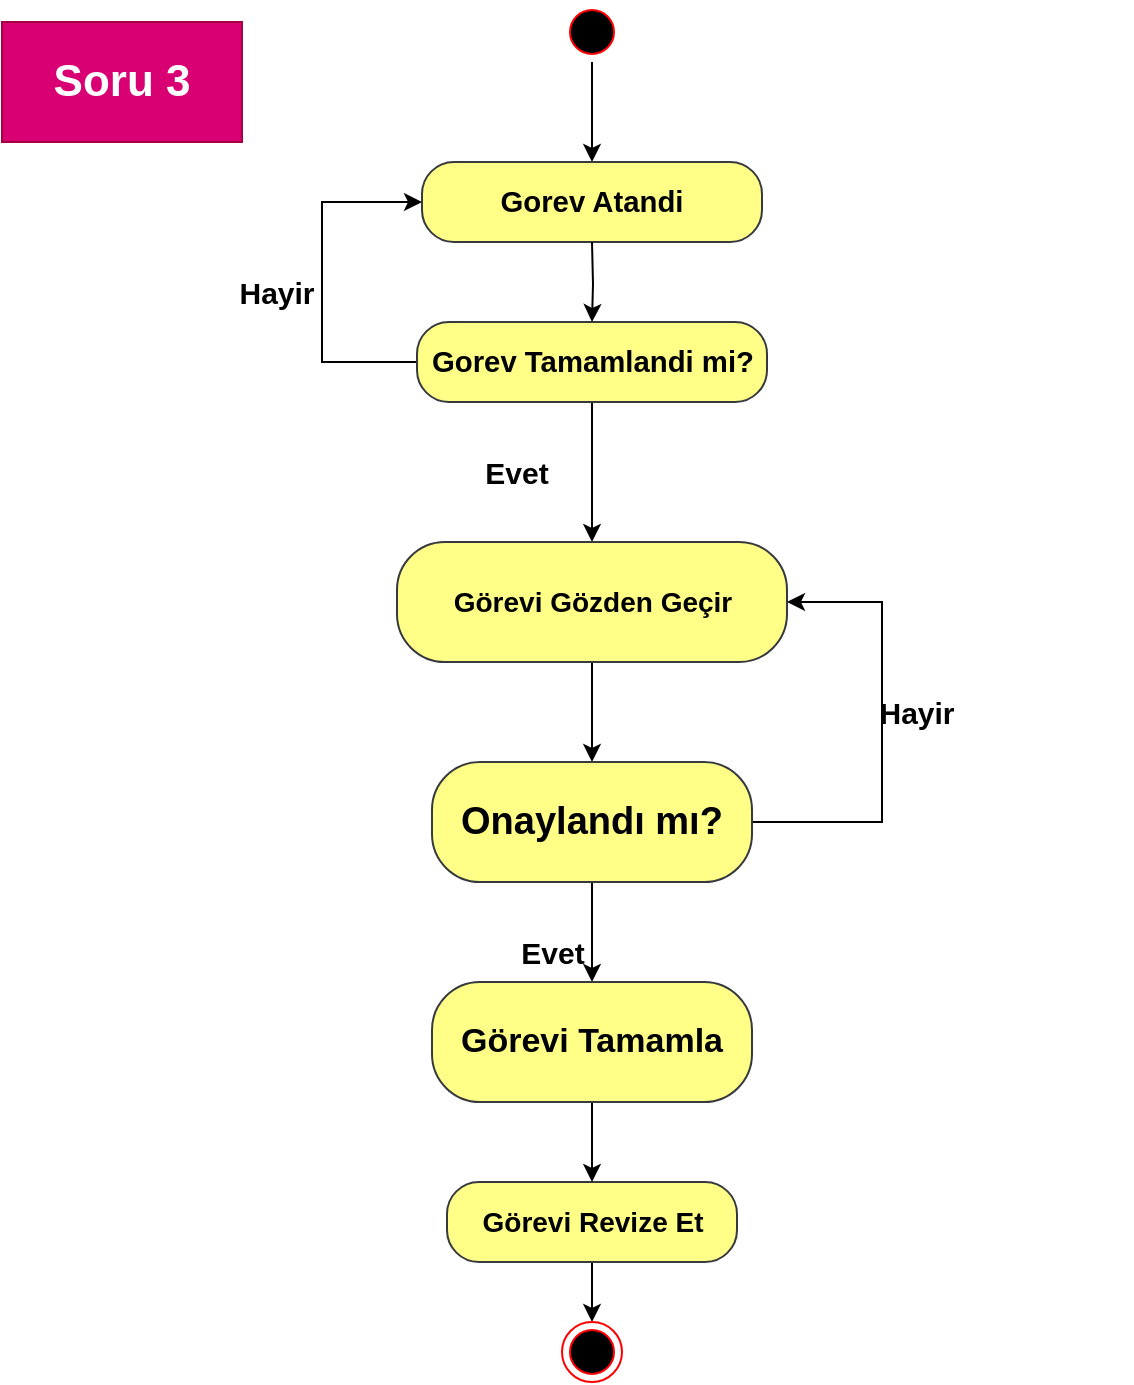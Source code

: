 <mxfile version="24.0.4" type="device">
  <diagram name="Page-1" id="ppZMmiEuSEUpjYbNcqeP">
    <mxGraphModel dx="1677" dy="865" grid="1" gridSize="10" guides="1" tooltips="1" connect="1" arrows="1" fold="1" page="1" pageScale="1" pageWidth="850" pageHeight="1100" math="0" shadow="0">
      <root>
        <mxCell id="0" />
        <mxCell id="1" parent="0" />
        <mxCell id="h48BC2gFiE21k5p0eHc1-1" value="&lt;b&gt;&lt;font style=&quot;font-size: 22px;&quot;&gt;Soru 3&lt;/font&gt;&lt;/b&gt;" style="rounded=0;whiteSpace=wrap;html=1;fillColor=#d80073;strokeColor=#A50040;fontColor=#ffffff;" vertex="1" parent="1">
          <mxGeometry x="120" y="60" width="120" height="60" as="geometry" />
        </mxCell>
        <mxCell id="h48BC2gFiE21k5p0eHc1-3" value="" style="edgeStyle=orthogonalEdgeStyle;rounded=0;orthogonalLoop=1;jettySize=auto;html=1;entryX=0.5;entryY=0;entryDx=0;entryDy=0;" edge="1" parent="1" source="h48BC2gFiE21k5p0eHc1-4" target="h48BC2gFiE21k5p0eHc1-6">
          <mxGeometry relative="1" as="geometry">
            <mxPoint x="395" y="125" as="targetPoint" />
          </mxGeometry>
        </mxCell>
        <mxCell id="h48BC2gFiE21k5p0eHc1-4" value="" style="ellipse;html=1;shape=startState;fillColor=#000000;strokeColor=#ff0000;" vertex="1" parent="1">
          <mxGeometry x="400" y="50" width="30" height="30" as="geometry" />
        </mxCell>
        <mxCell id="h48BC2gFiE21k5p0eHc1-6" value="&lt;span style=&quot;font-size: 14.667px;&quot;&gt;&lt;b&gt;Gorev Atandi&lt;/b&gt;&lt;/span&gt;" style="rounded=1;whiteSpace=wrap;html=1;arcSize=40;fillColor=#ffff88;strokeColor=#36393d;" vertex="1" parent="1">
          <mxGeometry x="330" y="130" width="170" height="40" as="geometry" />
        </mxCell>
        <mxCell id="h48BC2gFiE21k5p0eHc1-87" style="edgeStyle=orthogonalEdgeStyle;rounded=0;orthogonalLoop=1;jettySize=auto;html=1;exitX=0.5;exitY=1;exitDx=0;exitDy=0;entryX=0.5;entryY=0;entryDx=0;entryDy=0;" edge="1" parent="1" source="h48BC2gFiE21k5p0eHc1-11" target="h48BC2gFiE21k5p0eHc1-71">
          <mxGeometry relative="1" as="geometry" />
        </mxCell>
        <mxCell id="h48BC2gFiE21k5p0eHc1-11" value="&lt;b style=&quot;font-size: 14px;&quot;&gt;Görevi Revize Et&lt;/b&gt;" style="rounded=1;whiteSpace=wrap;html=1;arcSize=40;fillColor=#ffff88;strokeColor=#36393d;" vertex="1" parent="1">
          <mxGeometry x="342.5" y="640" width="145" height="40" as="geometry" />
        </mxCell>
        <mxCell id="h48BC2gFiE21k5p0eHc1-45" value="&lt;b style=&quot;font-size: 15px;&quot;&gt;Hayir&lt;/b&gt;" style="text;html=1;align=center;verticalAlign=middle;whiteSpace=wrap;rounded=0;" vertex="1" parent="1">
          <mxGeometry x="150" y="180" width="215" height="30" as="geometry" />
        </mxCell>
        <mxCell id="h48BC2gFiE21k5p0eHc1-55" value="" style="edgeStyle=orthogonalEdgeStyle;rounded=0;orthogonalLoop=1;jettySize=auto;html=1;" edge="1" parent="1" source="h48BC2gFiE21k5p0eHc1-51" target="h48BC2gFiE21k5p0eHc1-54">
          <mxGeometry relative="1" as="geometry" />
        </mxCell>
        <mxCell id="h48BC2gFiE21k5p0eHc1-76" style="edgeStyle=orthogonalEdgeStyle;rounded=0;orthogonalLoop=1;jettySize=auto;html=1;exitX=0;exitY=0.5;exitDx=0;exitDy=0;entryX=0;entryY=0.5;entryDx=0;entryDy=0;" edge="1" parent="1" source="h48BC2gFiE21k5p0eHc1-51" target="h48BC2gFiE21k5p0eHc1-6">
          <mxGeometry relative="1" as="geometry">
            <Array as="points">
              <mxPoint x="280" y="230" />
              <mxPoint x="280" y="150" />
            </Array>
          </mxGeometry>
        </mxCell>
        <mxCell id="h48BC2gFiE21k5p0eHc1-51" value="&lt;b&gt;&lt;span style=&quot;font-size:11.0pt;line-height:107%;&lt;br/&gt;font-family:&amp;quot;Calibri&amp;quot;,sans-serif;mso-ascii-theme-font:minor-latin;mso-fareast-font-family:&lt;br/&gt;Calibri;mso-fareast-theme-font:minor-latin;mso-hansi-theme-font:minor-latin;&lt;br/&gt;mso-bidi-font-family:Arial;mso-bidi-theme-font:minor-bidi;mso-ansi-language:&lt;br/&gt;TR;mso-fareast-language:EN-US;mso-bidi-language:AR-SA&quot;&gt;Gorev Tamamlandi mi?&lt;/span&gt;&lt;/b&gt;" style="rounded=1;whiteSpace=wrap;html=1;arcSize=40;fillColor=#ffff88;strokeColor=#36393d;" vertex="1" parent="1">
          <mxGeometry x="327.5" y="210" width="175" height="40" as="geometry" />
        </mxCell>
        <mxCell id="h48BC2gFiE21k5p0eHc1-52" style="edgeStyle=orthogonalEdgeStyle;rounded=0;orthogonalLoop=1;jettySize=auto;html=1;exitX=0.5;exitY=1;exitDx=0;exitDy=0;entryX=0.5;entryY=0;entryDx=0;entryDy=0;" edge="1" parent="1" target="h48BC2gFiE21k5p0eHc1-51">
          <mxGeometry relative="1" as="geometry">
            <mxPoint x="415" y="170" as="sourcePoint" />
          </mxGeometry>
        </mxCell>
        <mxCell id="h48BC2gFiE21k5p0eHc1-63" value="" style="edgeStyle=orthogonalEdgeStyle;rounded=0;orthogonalLoop=1;jettySize=auto;html=1;" edge="1" parent="1" source="h48BC2gFiE21k5p0eHc1-54" target="h48BC2gFiE21k5p0eHc1-62">
          <mxGeometry relative="1" as="geometry" />
        </mxCell>
        <mxCell id="h48BC2gFiE21k5p0eHc1-54" value="&lt;font style=&quot;font-size: 14px;&quot;&gt;&lt;b&gt;Görevi Gözden Geçir&lt;/b&gt;&lt;/font&gt;" style="whiteSpace=wrap;html=1;fillColor=#ffff88;strokeColor=#36393d;rounded=1;arcSize=40;" vertex="1" parent="1">
          <mxGeometry x="317.5" y="320" width="195" height="60" as="geometry" />
        </mxCell>
        <mxCell id="h48BC2gFiE21k5p0eHc1-66" value="" style="edgeStyle=orthogonalEdgeStyle;rounded=0;orthogonalLoop=1;jettySize=auto;html=1;" edge="1" parent="1" source="h48BC2gFiE21k5p0eHc1-62" target="h48BC2gFiE21k5p0eHc1-65">
          <mxGeometry relative="1" as="geometry" />
        </mxCell>
        <mxCell id="h48BC2gFiE21k5p0eHc1-81" style="edgeStyle=orthogonalEdgeStyle;rounded=0;orthogonalLoop=1;jettySize=auto;html=1;exitX=1;exitY=0.5;exitDx=0;exitDy=0;entryX=1;entryY=0.5;entryDx=0;entryDy=0;" edge="1" parent="1" source="h48BC2gFiE21k5p0eHc1-62" target="h48BC2gFiE21k5p0eHc1-54">
          <mxGeometry relative="1" as="geometry">
            <Array as="points">
              <mxPoint x="560" y="460" />
              <mxPoint x="560" y="350" />
            </Array>
          </mxGeometry>
        </mxCell>
        <mxCell id="h48BC2gFiE21k5p0eHc1-62" value="&lt;span style=&quot;font-size: 19px;&quot;&gt;&lt;b&gt;Onaylandı mı?&lt;/b&gt;&lt;/span&gt;" style="whiteSpace=wrap;html=1;fillColor=#ffff88;strokeColor=#36393d;rounded=1;arcSize=40;" vertex="1" parent="1">
          <mxGeometry x="335" y="430" width="160" height="60" as="geometry" />
        </mxCell>
        <mxCell id="h48BC2gFiE21k5p0eHc1-86" style="edgeStyle=orthogonalEdgeStyle;rounded=0;orthogonalLoop=1;jettySize=auto;html=1;exitX=0.5;exitY=1;exitDx=0;exitDy=0;entryX=0.5;entryY=0;entryDx=0;entryDy=0;" edge="1" parent="1" source="h48BC2gFiE21k5p0eHc1-65" target="h48BC2gFiE21k5p0eHc1-11">
          <mxGeometry relative="1" as="geometry" />
        </mxCell>
        <mxCell id="h48BC2gFiE21k5p0eHc1-65" value="&lt;span style=&quot;font-size: 17px;&quot;&gt;&lt;b&gt;Görevi Tamamla&lt;/b&gt;&lt;/span&gt;" style="whiteSpace=wrap;html=1;fillColor=#ffff88;strokeColor=#36393d;rounded=1;arcSize=40;" vertex="1" parent="1">
          <mxGeometry x="335" y="540" width="160" height="60" as="geometry" />
        </mxCell>
        <mxCell id="h48BC2gFiE21k5p0eHc1-71" value="" style="ellipse;html=1;shape=endState;fillColor=#000000;strokeColor=#ff0000;" vertex="1" parent="1">
          <mxGeometry x="400" y="710" width="30" height="30" as="geometry" />
        </mxCell>
        <mxCell id="h48BC2gFiE21k5p0eHc1-79" value="&lt;b style=&quot;font-size: 15px;&quot;&gt;Evet&lt;/b&gt;" style="text;html=1;align=center;verticalAlign=middle;whiteSpace=wrap;rounded=0;" vertex="1" parent="1">
          <mxGeometry x="270" y="270" width="215" height="30" as="geometry" />
        </mxCell>
        <mxCell id="h48BC2gFiE21k5p0eHc1-80" value="&lt;b style=&quot;font-size: 15px;&quot;&gt;Evet&lt;/b&gt;" style="text;html=1;align=center;verticalAlign=middle;whiteSpace=wrap;rounded=0;" vertex="1" parent="1">
          <mxGeometry x="287.5" y="510" width="215" height="30" as="geometry" />
        </mxCell>
        <mxCell id="h48BC2gFiE21k5p0eHc1-88" value="&lt;b style=&quot;font-size: 15px;&quot;&gt;Hayir&lt;/b&gt;" style="text;html=1;align=center;verticalAlign=middle;whiteSpace=wrap;rounded=0;" vertex="1" parent="1">
          <mxGeometry x="470" y="390" width="215" height="30" as="geometry" />
        </mxCell>
      </root>
    </mxGraphModel>
  </diagram>
</mxfile>
